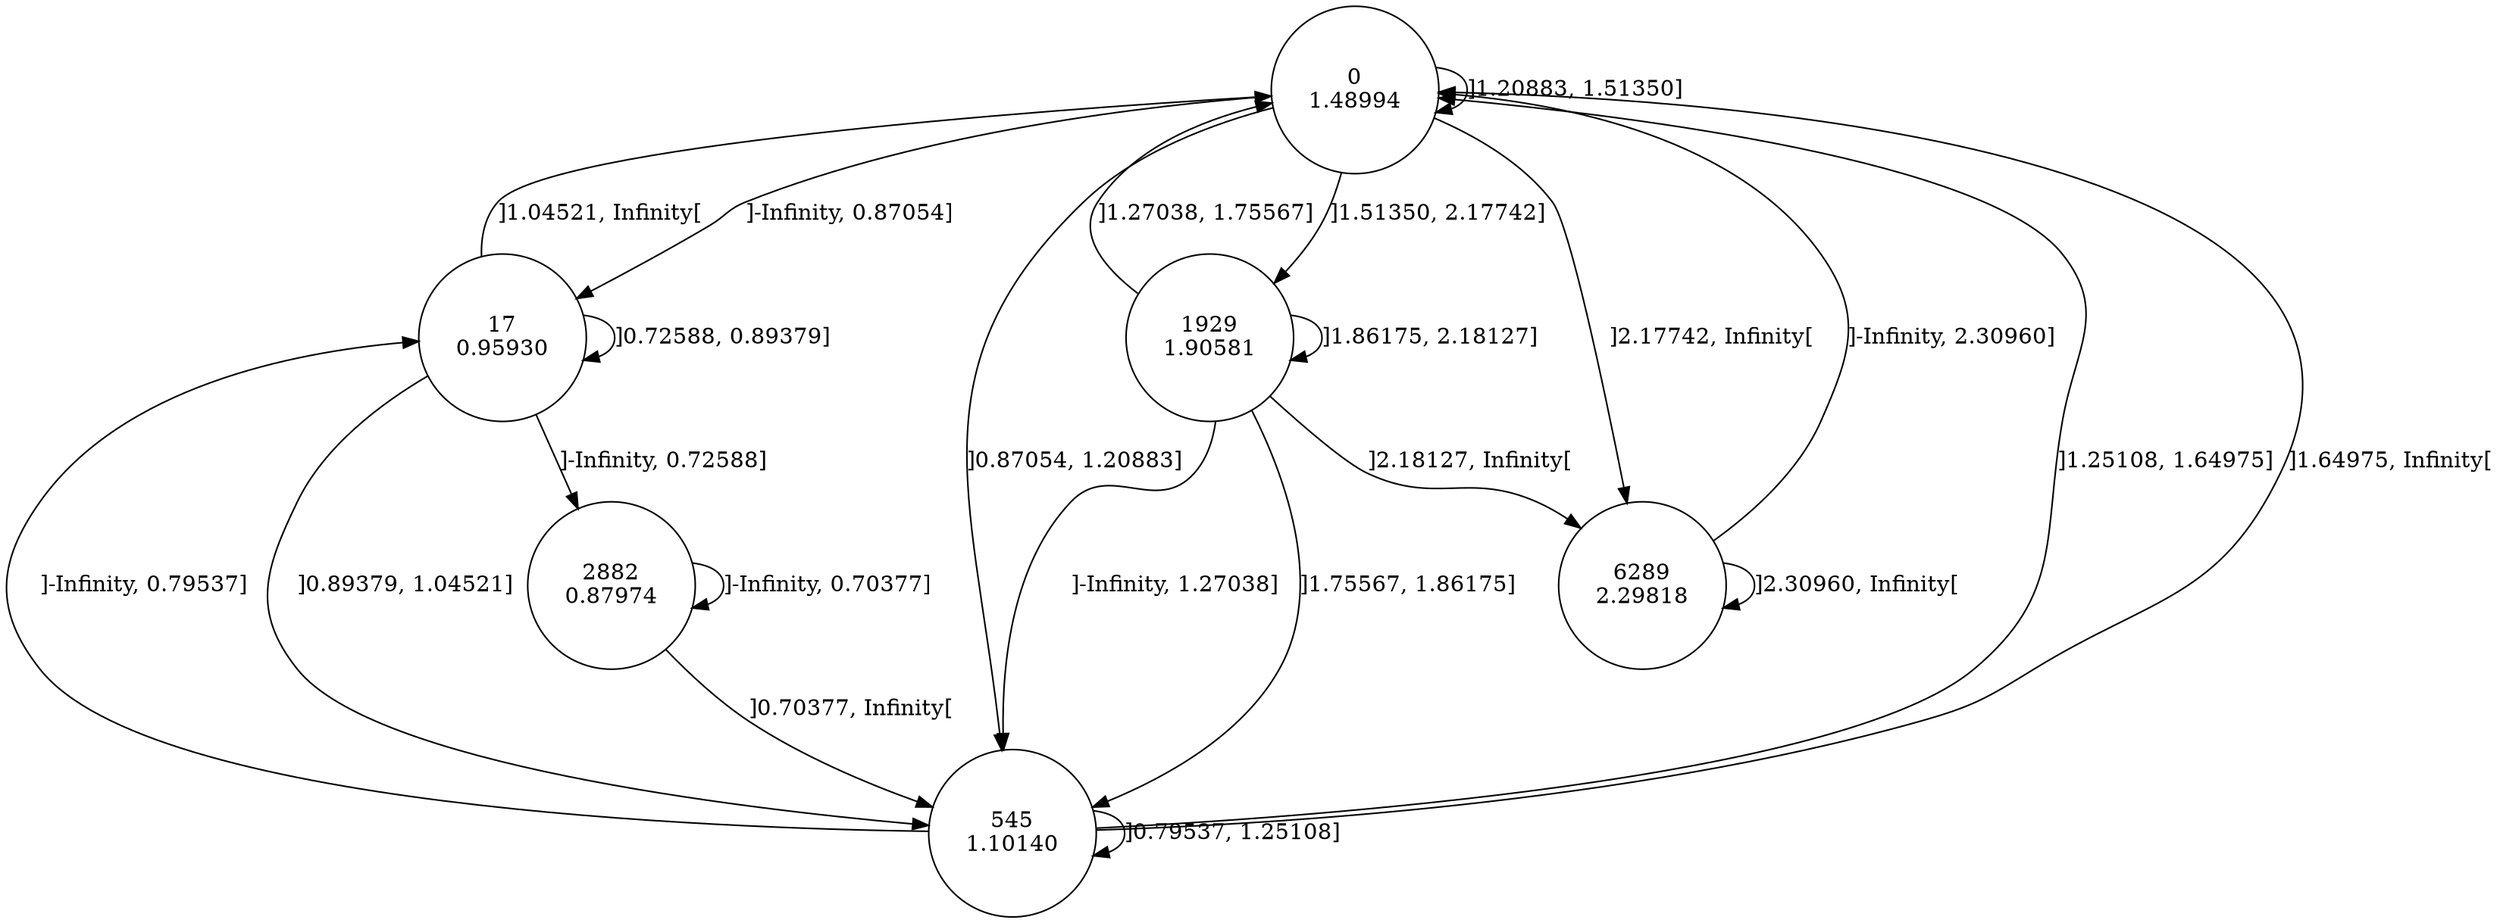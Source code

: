 digraph DFA {
0 [shape=circle, label="0\n1.48994"];
	0 -> 17 [label="]-Infinity, 0.87054]"];
	0 -> 545 [label="]0.87054, 1.20883]"];
	0 -> 0 [label="]1.20883, 1.51350]"];
	0 -> 1929 [label="]1.51350, 2.17742]"];
	0 -> 6289 [label="]2.17742, Infinity["];
6289 [shape=circle, label="6289\n2.29818"];
	6289 -> 0 [label="]-Infinity, 2.30960]"];
	6289 -> 6289 [label="]2.30960, Infinity["];
1929 [shape=circle, label="1929\n1.90581"];
	1929 -> 545 [label="]-Infinity, 1.27038]"];
	1929 -> 0 [label="]1.27038, 1.75567]"];
	1929 -> 545 [label="]1.75567, 1.86175]"];
	1929 -> 1929 [label="]1.86175, 2.18127]"];
	1929 -> 6289 [label="]2.18127, Infinity["];
545 [shape=circle, label="545\n1.10140"];
	545 -> 17 [label="]-Infinity, 0.79537]"];
	545 -> 545 [label="]0.79537, 1.25108]"];
	545 -> 0 [label="]1.25108, 1.64975]"];
	545 -> 0 [label="]1.64975, Infinity["];
17 [shape=circle, label="17\n0.95930"];
	17 -> 2882 [label="]-Infinity, 0.72588]"];
	17 -> 17 [label="]0.72588, 0.89379]"];
	17 -> 545 [label="]0.89379, 1.04521]"];
	17 -> 0 [label="]1.04521, Infinity["];
2882 [shape=circle, label="2882\n0.87974"];
	2882 -> 2882 [label="]-Infinity, 0.70377]"];
	2882 -> 545 [label="]0.70377, Infinity["];
}